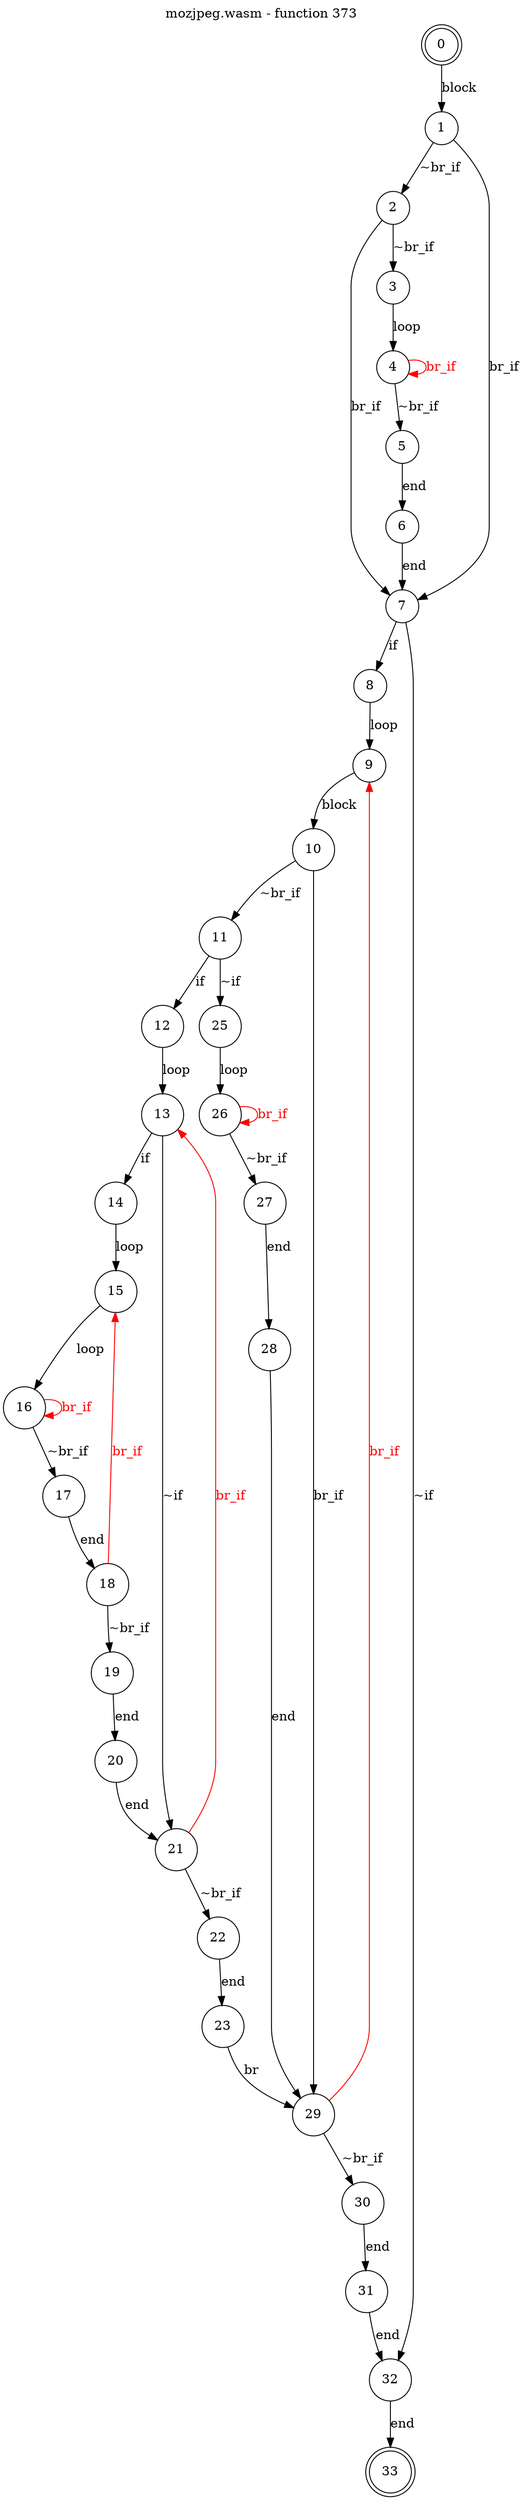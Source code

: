 digraph finite_state_machine {
    label = "mozjpeg.wasm - function 373"
    labelloc =  t
    labelfontsize = 16
    labelfontcolor = black
    labelfontname = "Helvetica"
    node [shape = doublecircle]; 0 33;
    node [shape = circle];
    0 -> 1[label="block"];
    1 -> 2[label="~br_if"];
    1 -> 7[label="br_if"];
    2 -> 3[label="~br_if"];
    2 -> 7[label="br_if"];
    3 -> 4[label="loop"];
    4 -> 5[label="~br_if"];
    4 -> 4[color="red" fontcolor="red" label="br_if"];
    5 -> 6[label="end"];
    6 -> 7[label="end"];
    7 -> 8[label="if"];
    7 -> 32[label="~if"];
    8 -> 9[label="loop"];
    9 -> 10[label="block"];
    10 -> 11[label="~br_if"];
    10 -> 29[label="br_if"];
    11 -> 12[label="if"];
    11 -> 25[label="~if"];
    12 -> 13[label="loop"];
    13 -> 14[label="if"];
    13 -> 21[label="~if"];
    14 -> 15[label="loop"];
    15 -> 16[label="loop"];
    16 -> 17[label="~br_if"];
    16 -> 16[color="red" fontcolor="red" label="br_if"];
    17 -> 18[label="end"];
    18 -> 19[label="~br_if"];
    18 -> 15[color="red" fontcolor="red" label="br_if"];
    19 -> 20[label="end"];
    20 -> 21[label="end"];
    21 -> 22[label="~br_if"];
    21 -> 13[color="red" fontcolor="red" label="br_if"];
    22 -> 23[label="end"];
    23 -> 29[label="br"];
    25 -> 26[label="loop"];
    26 -> 27[label="~br_if"];
    26 -> 26[color="red" fontcolor="red" label="br_if"];
    27 -> 28[label="end"];
    28 -> 29[label="end"];
    29 -> 30[label="~br_if"];
    29 -> 9[color="red" fontcolor="red" label="br_if"];
    30 -> 31[label="end"];
    31 -> 32[label="end"];
    32 -> 33[label="end"];
}
